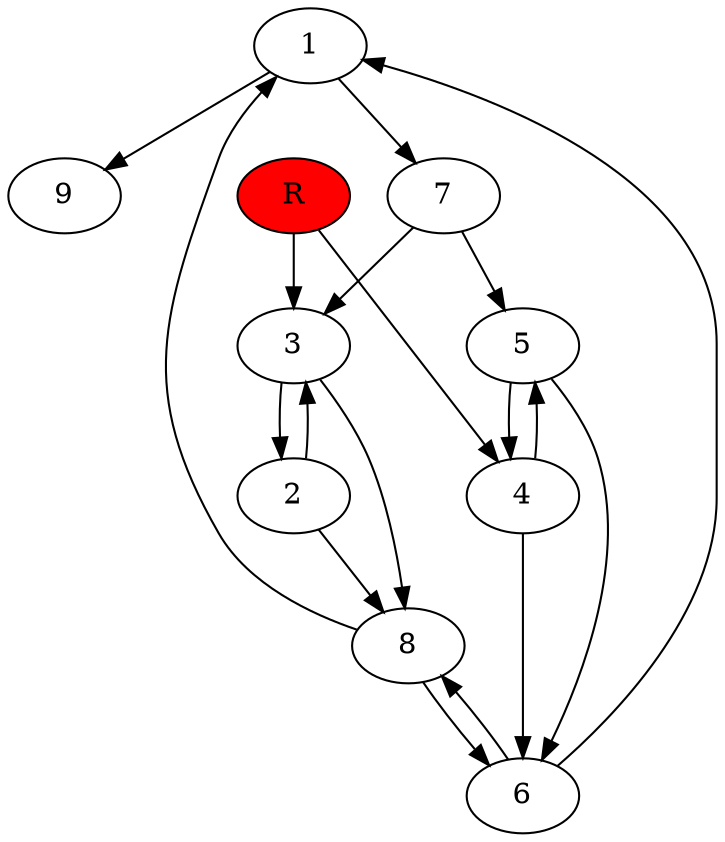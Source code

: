 digraph prb30614 {
	1
	2
	3
	4
	5
	6
	7
	8
	R [fillcolor="#ff0000" style=filled]
	1 -> 7
	1 -> 9
	2 -> 3
	2 -> 8
	3 -> 2
	3 -> 8
	4 -> 5
	4 -> 6
	5 -> 4
	5 -> 6
	6 -> 1
	6 -> 8
	7 -> 3
	7 -> 5
	8 -> 1
	8 -> 6
	R -> 3
	R -> 4
}
